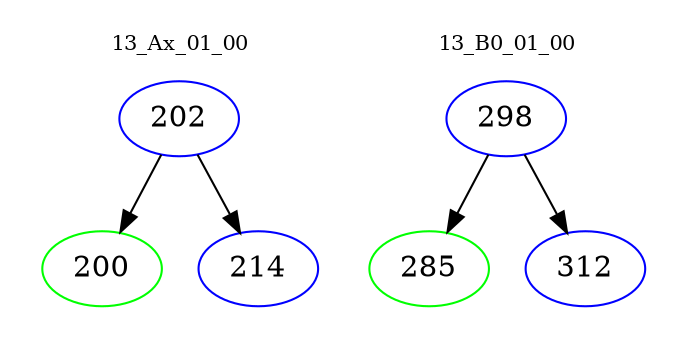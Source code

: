 digraph{
subgraph cluster_0 {
color = white
label = "13_Ax_01_00";
fontsize=10;
T0_202 [label="202", color="blue"]
T0_202 -> T0_200 [color="black"]
T0_200 [label="200", color="green"]
T0_202 -> T0_214 [color="black"]
T0_214 [label="214", color="blue"]
}
subgraph cluster_1 {
color = white
label = "13_B0_01_00";
fontsize=10;
T1_298 [label="298", color="blue"]
T1_298 -> T1_285 [color="black"]
T1_285 [label="285", color="green"]
T1_298 -> T1_312 [color="black"]
T1_312 [label="312", color="blue"]
}
}
